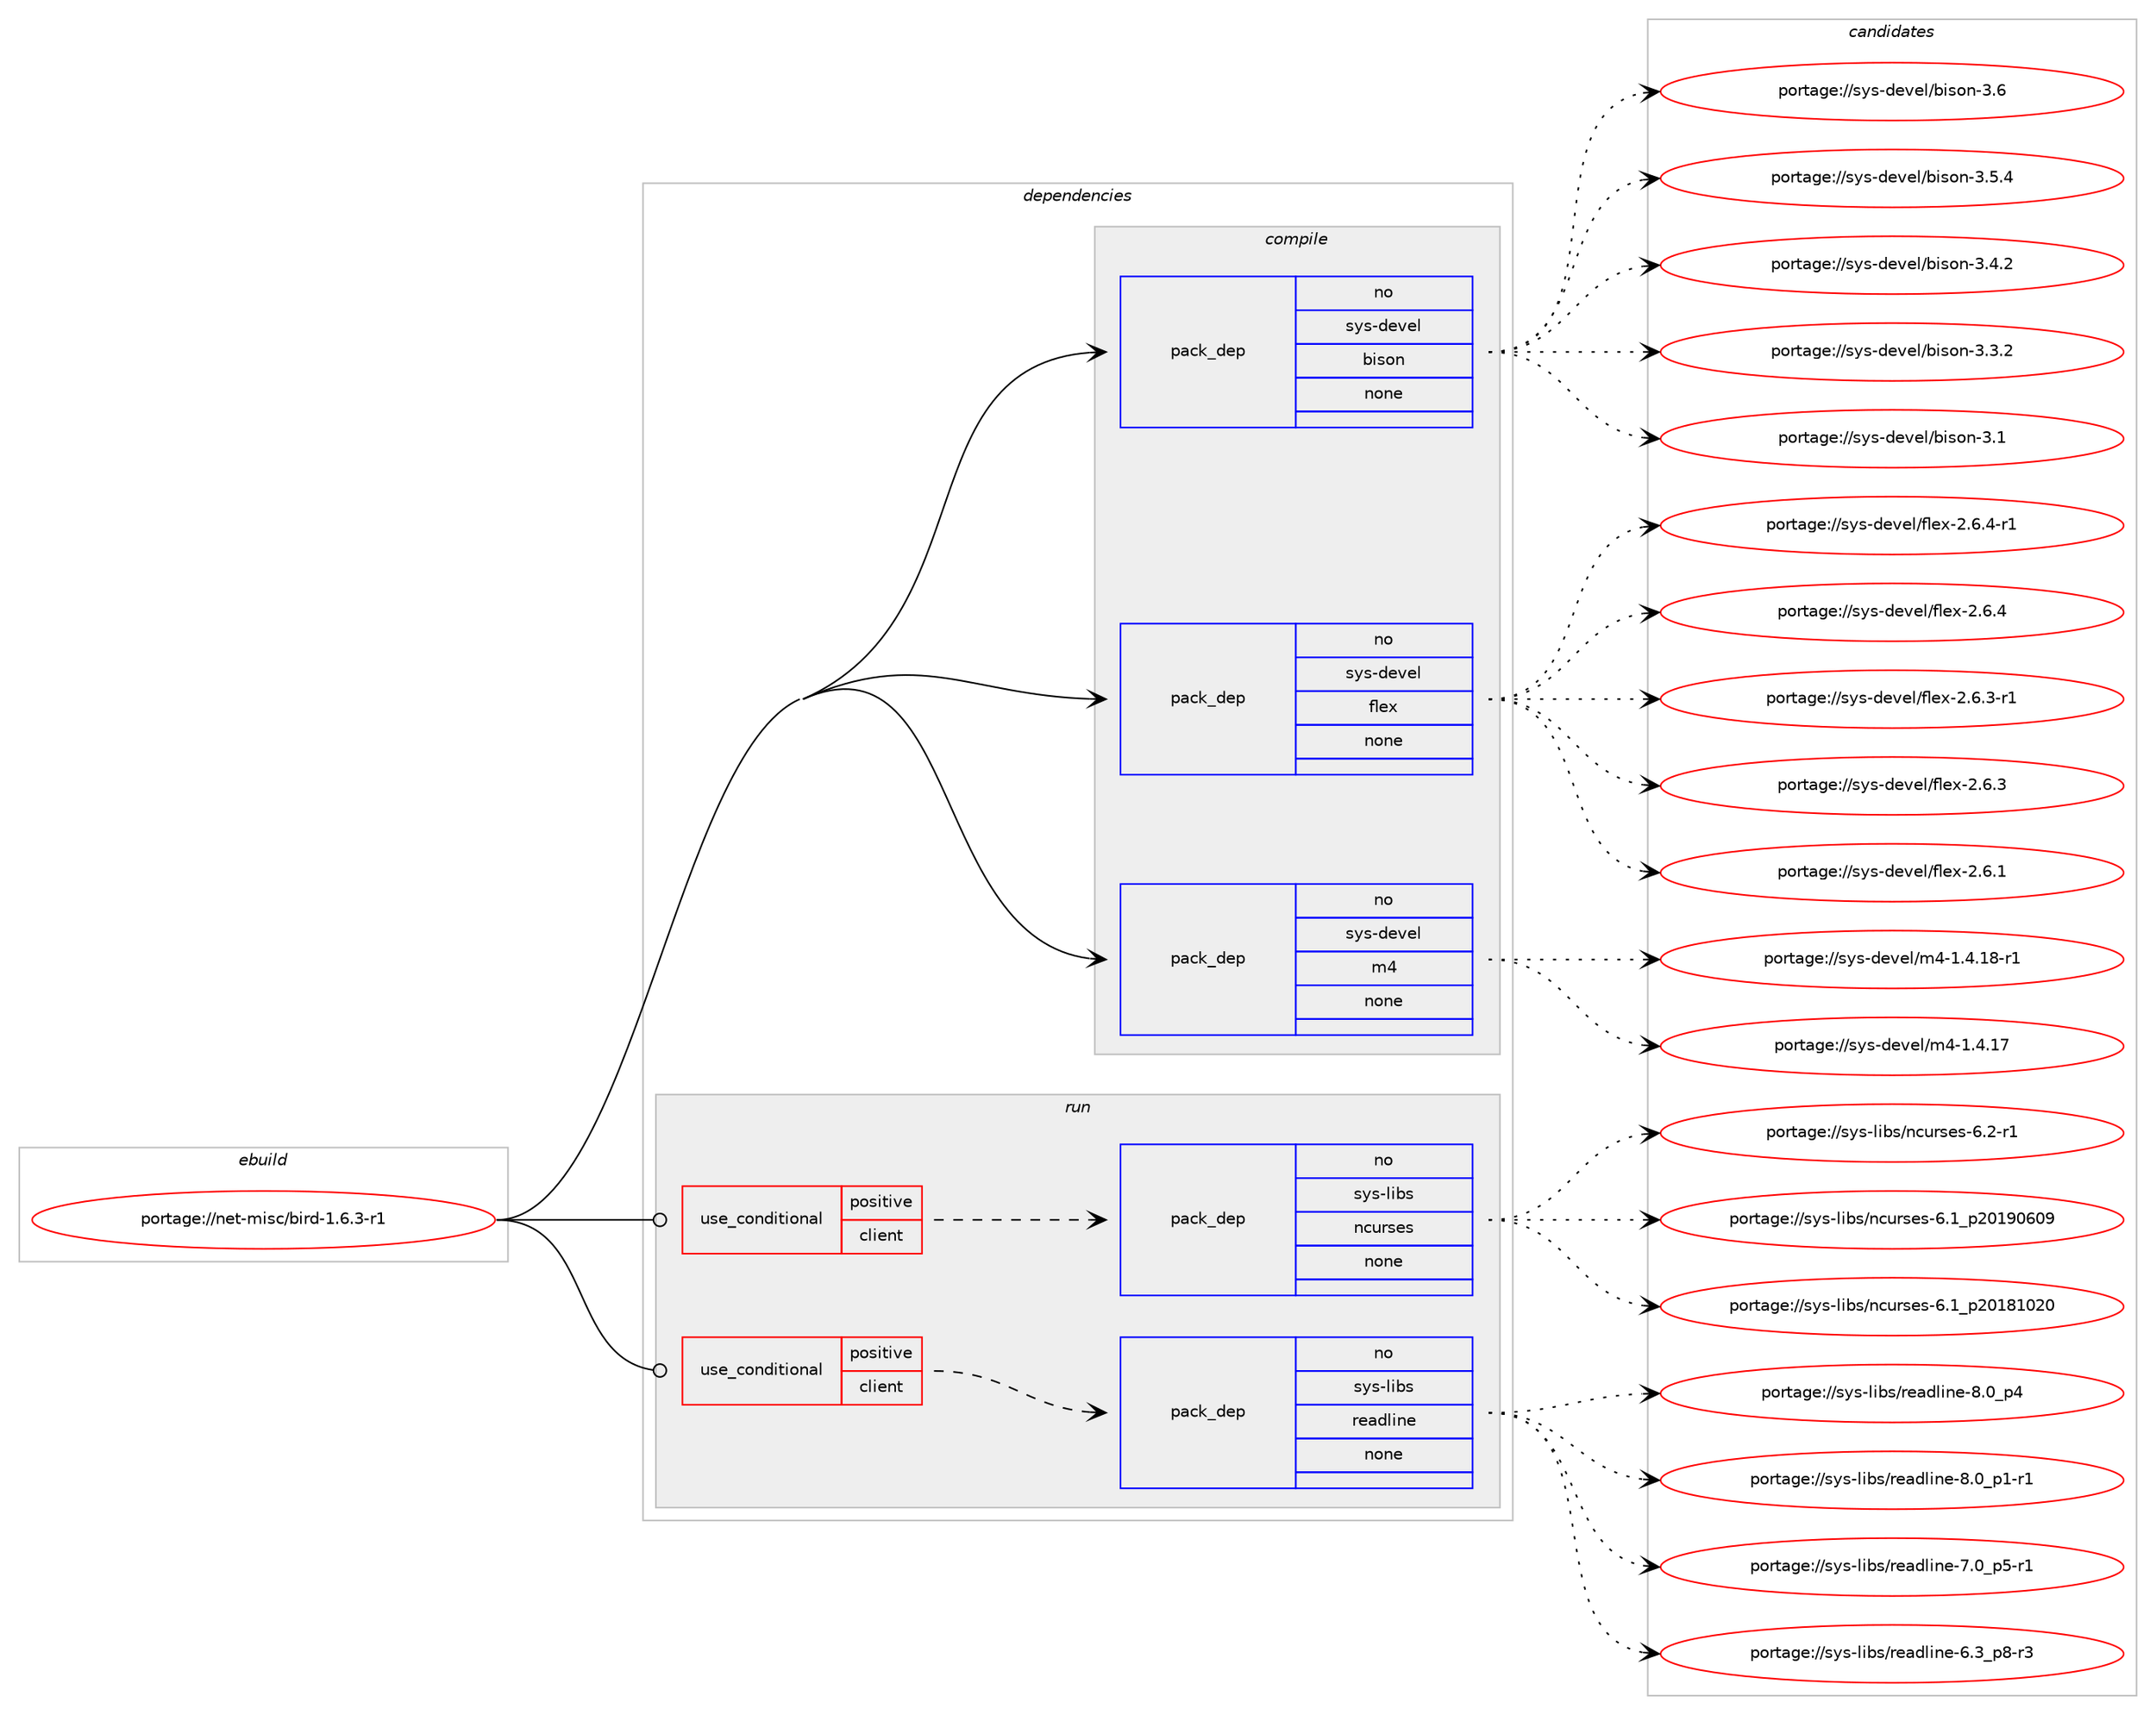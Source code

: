 digraph prolog {

# *************
# Graph options
# *************

newrank=true;
concentrate=true;
compound=true;
graph [rankdir=LR,fontname=Helvetica,fontsize=10,ranksep=1.5];#, ranksep=2.5, nodesep=0.2];
edge  [arrowhead=vee];
node  [fontname=Helvetica,fontsize=10];

# **********
# The ebuild
# **********

subgraph cluster_leftcol {
color=gray;
rank=same;
label=<<i>ebuild</i>>;
id [label="portage://net-misc/bird-1.6.3-r1", color=red, width=4, href="../net-misc/bird-1.6.3-r1.svg"];
}

# ****************
# The dependencies
# ****************

subgraph cluster_midcol {
color=gray;
label=<<i>dependencies</i>>;
subgraph cluster_compile {
fillcolor="#eeeeee";
style=filled;
label=<<i>compile</i>>;
subgraph pack9106 {
dependency11573 [label=<<TABLE BORDER="0" CELLBORDER="1" CELLSPACING="0" CELLPADDING="4" WIDTH="220"><TR><TD ROWSPAN="6" CELLPADDING="30">pack_dep</TD></TR><TR><TD WIDTH="110">no</TD></TR><TR><TD>sys-devel</TD></TR><TR><TD>bison</TD></TR><TR><TD>none</TD></TR><TR><TD></TD></TR></TABLE>>, shape=none, color=blue];
}
id:e -> dependency11573:w [weight=20,style="solid",arrowhead="vee"];
subgraph pack9107 {
dependency11574 [label=<<TABLE BORDER="0" CELLBORDER="1" CELLSPACING="0" CELLPADDING="4" WIDTH="220"><TR><TD ROWSPAN="6" CELLPADDING="30">pack_dep</TD></TR><TR><TD WIDTH="110">no</TD></TR><TR><TD>sys-devel</TD></TR><TR><TD>flex</TD></TR><TR><TD>none</TD></TR><TR><TD></TD></TR></TABLE>>, shape=none, color=blue];
}
id:e -> dependency11574:w [weight=20,style="solid",arrowhead="vee"];
subgraph pack9108 {
dependency11575 [label=<<TABLE BORDER="0" CELLBORDER="1" CELLSPACING="0" CELLPADDING="4" WIDTH="220"><TR><TD ROWSPAN="6" CELLPADDING="30">pack_dep</TD></TR><TR><TD WIDTH="110">no</TD></TR><TR><TD>sys-devel</TD></TR><TR><TD>m4</TD></TR><TR><TD>none</TD></TR><TR><TD></TD></TR></TABLE>>, shape=none, color=blue];
}
id:e -> dependency11575:w [weight=20,style="solid",arrowhead="vee"];
}
subgraph cluster_compileandrun {
fillcolor="#eeeeee";
style=filled;
label=<<i>compile and run</i>>;
}
subgraph cluster_run {
fillcolor="#eeeeee";
style=filled;
label=<<i>run</i>>;
subgraph cond2327 {
dependency11576 [label=<<TABLE BORDER="0" CELLBORDER="1" CELLSPACING="0" CELLPADDING="4"><TR><TD ROWSPAN="3" CELLPADDING="10">use_conditional</TD></TR><TR><TD>positive</TD></TR><TR><TD>client</TD></TR></TABLE>>, shape=none, color=red];
subgraph pack9109 {
dependency11577 [label=<<TABLE BORDER="0" CELLBORDER="1" CELLSPACING="0" CELLPADDING="4" WIDTH="220"><TR><TD ROWSPAN="6" CELLPADDING="30">pack_dep</TD></TR><TR><TD WIDTH="110">no</TD></TR><TR><TD>sys-libs</TD></TR><TR><TD>ncurses</TD></TR><TR><TD>none</TD></TR><TR><TD></TD></TR></TABLE>>, shape=none, color=blue];
}
dependency11576:e -> dependency11577:w [weight=20,style="dashed",arrowhead="vee"];
}
id:e -> dependency11576:w [weight=20,style="solid",arrowhead="odot"];
subgraph cond2328 {
dependency11578 [label=<<TABLE BORDER="0" CELLBORDER="1" CELLSPACING="0" CELLPADDING="4"><TR><TD ROWSPAN="3" CELLPADDING="10">use_conditional</TD></TR><TR><TD>positive</TD></TR><TR><TD>client</TD></TR></TABLE>>, shape=none, color=red];
subgraph pack9110 {
dependency11579 [label=<<TABLE BORDER="0" CELLBORDER="1" CELLSPACING="0" CELLPADDING="4" WIDTH="220"><TR><TD ROWSPAN="6" CELLPADDING="30">pack_dep</TD></TR><TR><TD WIDTH="110">no</TD></TR><TR><TD>sys-libs</TD></TR><TR><TD>readline</TD></TR><TR><TD>none</TD></TR><TR><TD></TD></TR></TABLE>>, shape=none, color=blue];
}
dependency11578:e -> dependency11579:w [weight=20,style="dashed",arrowhead="vee"];
}
id:e -> dependency11578:w [weight=20,style="solid",arrowhead="odot"];
}
}

# **************
# The candidates
# **************

subgraph cluster_choices {
rank=same;
color=gray;
label=<<i>candidates</i>>;

subgraph choice9106 {
color=black;
nodesep=1;
choice11512111545100101118101108479810511511111045514654 [label="portage://sys-devel/bison-3.6", color=red, width=4,href="../sys-devel/bison-3.6.svg"];
choice115121115451001011181011084798105115111110455146534652 [label="portage://sys-devel/bison-3.5.4", color=red, width=4,href="../sys-devel/bison-3.5.4.svg"];
choice115121115451001011181011084798105115111110455146524650 [label="portage://sys-devel/bison-3.4.2", color=red, width=4,href="../sys-devel/bison-3.4.2.svg"];
choice115121115451001011181011084798105115111110455146514650 [label="portage://sys-devel/bison-3.3.2", color=red, width=4,href="../sys-devel/bison-3.3.2.svg"];
choice11512111545100101118101108479810511511111045514649 [label="portage://sys-devel/bison-3.1", color=red, width=4,href="../sys-devel/bison-3.1.svg"];
dependency11573:e -> choice11512111545100101118101108479810511511111045514654:w [style=dotted,weight="100"];
dependency11573:e -> choice115121115451001011181011084798105115111110455146534652:w [style=dotted,weight="100"];
dependency11573:e -> choice115121115451001011181011084798105115111110455146524650:w [style=dotted,weight="100"];
dependency11573:e -> choice115121115451001011181011084798105115111110455146514650:w [style=dotted,weight="100"];
dependency11573:e -> choice11512111545100101118101108479810511511111045514649:w [style=dotted,weight="100"];
}
subgraph choice9107 {
color=black;
nodesep=1;
choice11512111545100101118101108471021081011204550465446524511449 [label="portage://sys-devel/flex-2.6.4-r1", color=red, width=4,href="../sys-devel/flex-2.6.4-r1.svg"];
choice1151211154510010111810110847102108101120455046544652 [label="portage://sys-devel/flex-2.6.4", color=red, width=4,href="../sys-devel/flex-2.6.4.svg"];
choice11512111545100101118101108471021081011204550465446514511449 [label="portage://sys-devel/flex-2.6.3-r1", color=red, width=4,href="../sys-devel/flex-2.6.3-r1.svg"];
choice1151211154510010111810110847102108101120455046544651 [label="portage://sys-devel/flex-2.6.3", color=red, width=4,href="../sys-devel/flex-2.6.3.svg"];
choice1151211154510010111810110847102108101120455046544649 [label="portage://sys-devel/flex-2.6.1", color=red, width=4,href="../sys-devel/flex-2.6.1.svg"];
dependency11574:e -> choice11512111545100101118101108471021081011204550465446524511449:w [style=dotted,weight="100"];
dependency11574:e -> choice1151211154510010111810110847102108101120455046544652:w [style=dotted,weight="100"];
dependency11574:e -> choice11512111545100101118101108471021081011204550465446514511449:w [style=dotted,weight="100"];
dependency11574:e -> choice1151211154510010111810110847102108101120455046544651:w [style=dotted,weight="100"];
dependency11574:e -> choice1151211154510010111810110847102108101120455046544649:w [style=dotted,weight="100"];
}
subgraph choice9108 {
color=black;
nodesep=1;
choice115121115451001011181011084710952454946524649564511449 [label="portage://sys-devel/m4-1.4.18-r1", color=red, width=4,href="../sys-devel/m4-1.4.18-r1.svg"];
choice11512111545100101118101108471095245494652464955 [label="portage://sys-devel/m4-1.4.17", color=red, width=4,href="../sys-devel/m4-1.4.17.svg"];
dependency11575:e -> choice115121115451001011181011084710952454946524649564511449:w [style=dotted,weight="100"];
dependency11575:e -> choice11512111545100101118101108471095245494652464955:w [style=dotted,weight="100"];
}
subgraph choice9109 {
color=black;
nodesep=1;
choice11512111545108105981154711099117114115101115455446504511449 [label="portage://sys-libs/ncurses-6.2-r1", color=red, width=4,href="../sys-libs/ncurses-6.2-r1.svg"];
choice1151211154510810598115471109911711411510111545544649951125048495748544857 [label="portage://sys-libs/ncurses-6.1_p20190609", color=red, width=4,href="../sys-libs/ncurses-6.1_p20190609.svg"];
choice1151211154510810598115471109911711411510111545544649951125048495649485048 [label="portage://sys-libs/ncurses-6.1_p20181020", color=red, width=4,href="../sys-libs/ncurses-6.1_p20181020.svg"];
dependency11577:e -> choice11512111545108105981154711099117114115101115455446504511449:w [style=dotted,weight="100"];
dependency11577:e -> choice1151211154510810598115471109911711411510111545544649951125048495748544857:w [style=dotted,weight="100"];
dependency11577:e -> choice1151211154510810598115471109911711411510111545544649951125048495649485048:w [style=dotted,weight="100"];
}
subgraph choice9110 {
color=black;
nodesep=1;
choice11512111545108105981154711410197100108105110101455646489511252 [label="portage://sys-libs/readline-8.0_p4", color=red, width=4,href="../sys-libs/readline-8.0_p4.svg"];
choice115121115451081059811547114101971001081051101014556464895112494511449 [label="portage://sys-libs/readline-8.0_p1-r1", color=red, width=4,href="../sys-libs/readline-8.0_p1-r1.svg"];
choice115121115451081059811547114101971001081051101014555464895112534511449 [label="portage://sys-libs/readline-7.0_p5-r1", color=red, width=4,href="../sys-libs/readline-7.0_p5-r1.svg"];
choice115121115451081059811547114101971001081051101014554465195112564511451 [label="portage://sys-libs/readline-6.3_p8-r3", color=red, width=4,href="../sys-libs/readline-6.3_p8-r3.svg"];
dependency11579:e -> choice11512111545108105981154711410197100108105110101455646489511252:w [style=dotted,weight="100"];
dependency11579:e -> choice115121115451081059811547114101971001081051101014556464895112494511449:w [style=dotted,weight="100"];
dependency11579:e -> choice115121115451081059811547114101971001081051101014555464895112534511449:w [style=dotted,weight="100"];
dependency11579:e -> choice115121115451081059811547114101971001081051101014554465195112564511451:w [style=dotted,weight="100"];
}
}

}
